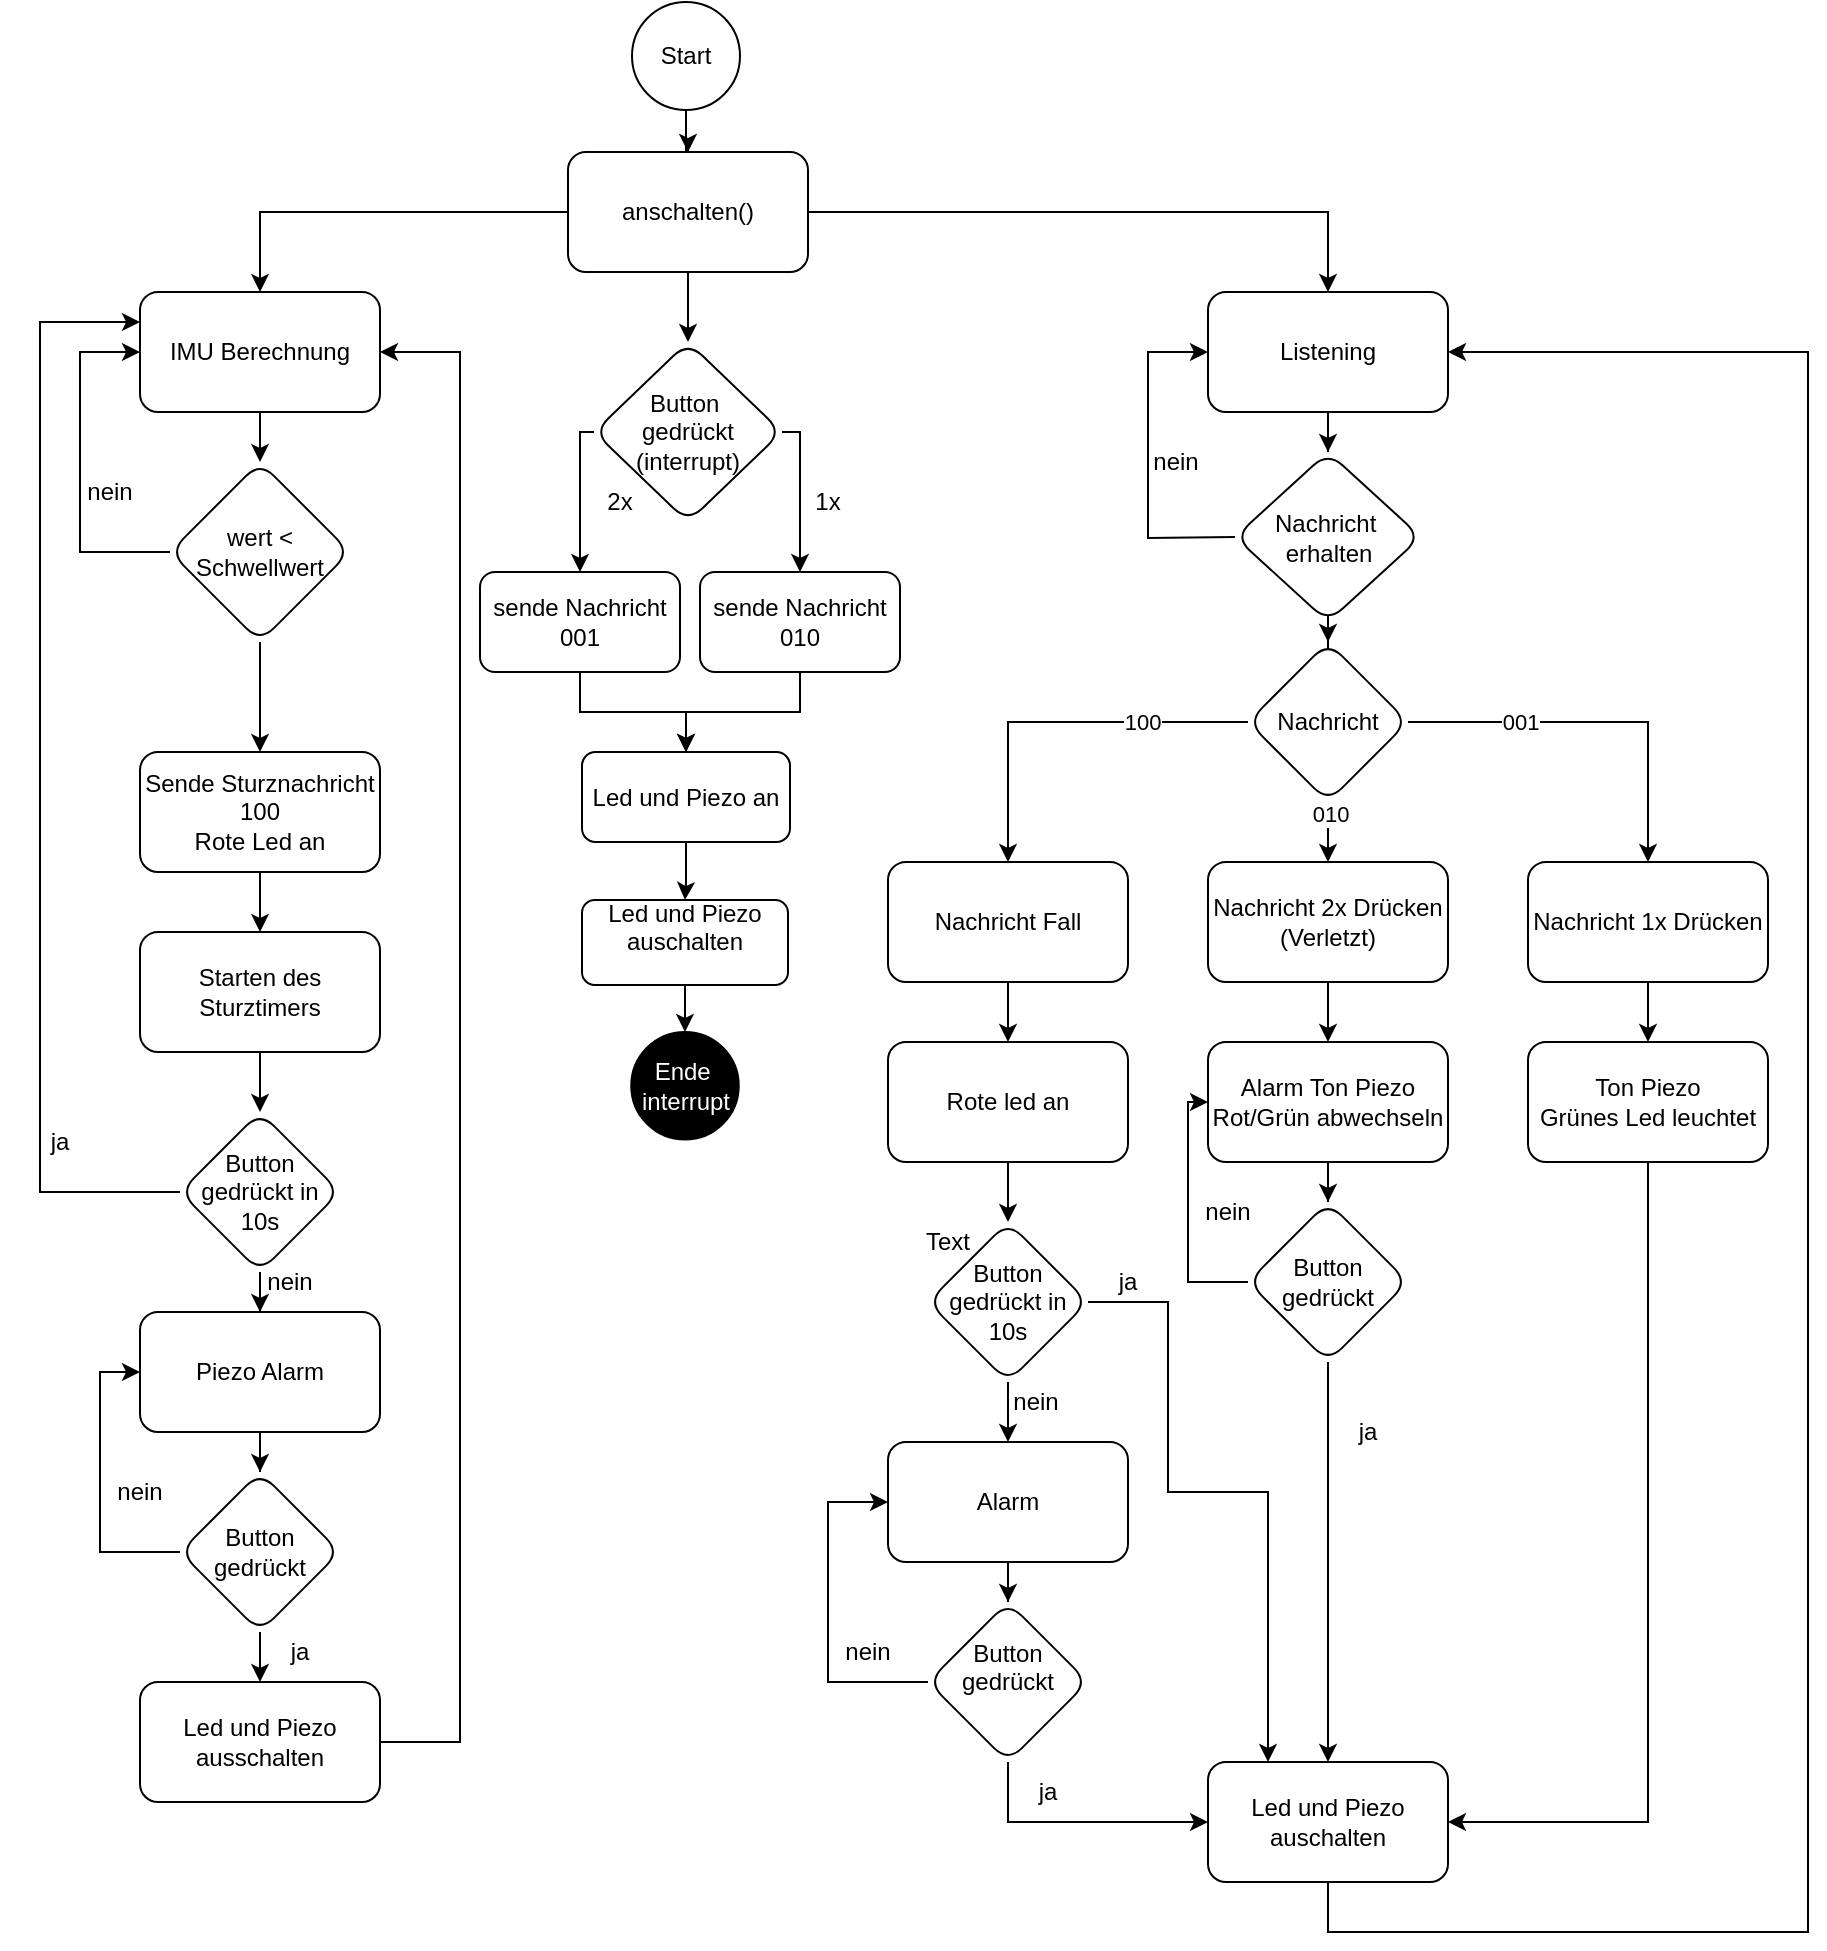 <mxfile version="26.0.10">
  <diagram name="Seite-1" id="jqhU-wzpe2pqnRoSyCOH">
    <mxGraphModel dx="1468" dy="963" grid="1" gridSize="10" guides="1" tooltips="1" connect="1" arrows="1" fold="1" page="1" pageScale="1" pageWidth="827" pageHeight="1169" math="0" shadow="0">
      <root>
        <mxCell id="0" />
        <mxCell id="1" parent="0" />
        <mxCell id="ixI-kwcJOR6OacHI1QgB-6" value="" style="edgeStyle=orthogonalEdgeStyle;rounded=0;orthogonalLoop=1;jettySize=auto;html=1;" edge="1" parent="1" source="ixI-kwcJOR6OacHI1QgB-1" target="ixI-kwcJOR6OacHI1QgB-5">
          <mxGeometry relative="1" as="geometry" />
        </mxCell>
        <mxCell id="ixI-kwcJOR6OacHI1QgB-1" value="Start" style="ellipse;whiteSpace=wrap;html=1;aspect=fixed;" vertex="1" parent="1">
          <mxGeometry x="346" y="135" width="54" height="54" as="geometry" />
        </mxCell>
        <mxCell id="ixI-kwcJOR6OacHI1QgB-8" value="" style="edgeStyle=orthogonalEdgeStyle;rounded=0;orthogonalLoop=1;jettySize=auto;html=1;" edge="1" parent="1" source="ixI-kwcJOR6OacHI1QgB-5" target="ixI-kwcJOR6OacHI1QgB-7">
          <mxGeometry relative="1" as="geometry" />
        </mxCell>
        <mxCell id="ixI-kwcJOR6OacHI1QgB-15" value="" style="edgeStyle=orthogonalEdgeStyle;rounded=0;orthogonalLoop=1;jettySize=auto;html=1;" edge="1" parent="1" source="ixI-kwcJOR6OacHI1QgB-5" target="ixI-kwcJOR6OacHI1QgB-14">
          <mxGeometry relative="1" as="geometry" />
        </mxCell>
        <mxCell id="ixI-kwcJOR6OacHI1QgB-104" value="" style="edgeStyle=orthogonalEdgeStyle;rounded=0;orthogonalLoop=1;jettySize=auto;html=1;" edge="1" parent="1" source="ixI-kwcJOR6OacHI1QgB-5" target="ixI-kwcJOR6OacHI1QgB-103">
          <mxGeometry relative="1" as="geometry" />
        </mxCell>
        <mxCell id="ixI-kwcJOR6OacHI1QgB-5" value="anschalten()" style="rounded=1;whiteSpace=wrap;html=1;" vertex="1" parent="1">
          <mxGeometry x="314" y="210" width="120" height="60" as="geometry" />
        </mxCell>
        <mxCell id="ixI-kwcJOR6OacHI1QgB-73" value="" style="edgeStyle=orthogonalEdgeStyle;rounded=0;orthogonalLoop=1;jettySize=auto;html=1;" edge="1" parent="1" source="ixI-kwcJOR6OacHI1QgB-7" target="ixI-kwcJOR6OacHI1QgB-9">
          <mxGeometry relative="1" as="geometry" />
        </mxCell>
        <mxCell id="ixI-kwcJOR6OacHI1QgB-7" value="Listening" style="whiteSpace=wrap;html=1;rounded=1;" vertex="1" parent="1">
          <mxGeometry x="634" y="280" width="120" height="60" as="geometry" />
        </mxCell>
        <mxCell id="ixI-kwcJOR6OacHI1QgB-37" value="" style="edgeStyle=orthogonalEdgeStyle;rounded=0;orthogonalLoop=1;jettySize=auto;html=1;" edge="1" parent="1" source="ixI-kwcJOR6OacHI1QgB-9" target="ixI-kwcJOR6OacHI1QgB-36">
          <mxGeometry relative="1" as="geometry" />
        </mxCell>
        <mxCell id="ixI-kwcJOR6OacHI1QgB-9" value="&lt;div&gt;Nachricht&amp;nbsp;&lt;/div&gt;&lt;div&gt;erhalten&lt;/div&gt;" style="rhombus;whiteSpace=wrap;html=1;rounded=1;" vertex="1" parent="1">
          <mxGeometry x="647.5" y="360" width="93" height="85" as="geometry" />
        </mxCell>
        <mxCell id="ixI-kwcJOR6OacHI1QgB-20" value="" style="edgeStyle=orthogonalEdgeStyle;rounded=0;orthogonalLoop=1;jettySize=auto;html=1;" edge="1" parent="1" source="ixI-kwcJOR6OacHI1QgB-14" target="ixI-kwcJOR6OacHI1QgB-19">
          <mxGeometry relative="1" as="geometry" />
        </mxCell>
        <mxCell id="ixI-kwcJOR6OacHI1QgB-14" value="IMU Berechnung" style="whiteSpace=wrap;html=1;rounded=1;" vertex="1" parent="1">
          <mxGeometry x="100" y="280" width="120" height="60" as="geometry" />
        </mxCell>
        <mxCell id="ixI-kwcJOR6OacHI1QgB-26" value="" style="edgeStyle=orthogonalEdgeStyle;rounded=0;orthogonalLoop=1;jettySize=auto;html=1;" edge="1" parent="1" source="ixI-kwcJOR6OacHI1QgB-19" target="ixI-kwcJOR6OacHI1QgB-25">
          <mxGeometry relative="1" as="geometry" />
        </mxCell>
        <mxCell id="ixI-kwcJOR6OacHI1QgB-19" value="wert &amp;lt; Schwellwert" style="rhombus;whiteSpace=wrap;html=1;rounded=1;" vertex="1" parent="1">
          <mxGeometry x="115" y="365" width="90" height="90" as="geometry" />
        </mxCell>
        <mxCell id="ixI-kwcJOR6OacHI1QgB-22" value="" style="endArrow=classic;html=1;rounded=0;exitX=0;exitY=0.5;exitDx=0;exitDy=0;entryX=0;entryY=0.5;entryDx=0;entryDy=0;" edge="1" parent="1" source="ixI-kwcJOR6OacHI1QgB-19" target="ixI-kwcJOR6OacHI1QgB-14">
          <mxGeometry width="50" height="50" relative="1" as="geometry">
            <mxPoint x="20" y="430" as="sourcePoint" />
            <mxPoint x="70" y="230" as="targetPoint" />
            <Array as="points">
              <mxPoint x="70" y="410" />
              <mxPoint x="70" y="310" />
            </Array>
          </mxGeometry>
        </mxCell>
        <mxCell id="ixI-kwcJOR6OacHI1QgB-23" value="nein" style="text;html=1;align=center;verticalAlign=middle;whiteSpace=wrap;rounded=0;" vertex="1" parent="1">
          <mxGeometry x="55" y="365" width="60" height="30" as="geometry" />
        </mxCell>
        <mxCell id="ixI-kwcJOR6OacHI1QgB-28" value="" style="edgeStyle=orthogonalEdgeStyle;rounded=0;orthogonalLoop=1;jettySize=auto;html=1;" edge="1" parent="1" source="ixI-kwcJOR6OacHI1QgB-25" target="ixI-kwcJOR6OacHI1QgB-27">
          <mxGeometry relative="1" as="geometry" />
        </mxCell>
        <mxCell id="ixI-kwcJOR6OacHI1QgB-25" value="&lt;div&gt;Sende Sturznachricht&lt;/div&gt;&lt;div&gt;100&lt;br&gt;&lt;/div&gt;&lt;div&gt;Rote Led an&lt;br&gt;&lt;/div&gt;" style="whiteSpace=wrap;html=1;rounded=1;" vertex="1" parent="1">
          <mxGeometry x="100" y="510" width="120" height="60" as="geometry" />
        </mxCell>
        <mxCell id="ixI-kwcJOR6OacHI1QgB-30" value="" style="edgeStyle=orthogonalEdgeStyle;rounded=0;orthogonalLoop=1;jettySize=auto;html=1;" edge="1" parent="1" source="ixI-kwcJOR6OacHI1QgB-27" target="ixI-kwcJOR6OacHI1QgB-29">
          <mxGeometry relative="1" as="geometry" />
        </mxCell>
        <mxCell id="ixI-kwcJOR6OacHI1QgB-27" value="Starten des Sturztimers" style="whiteSpace=wrap;html=1;rounded=1;" vertex="1" parent="1">
          <mxGeometry x="100" y="600" width="120" height="60" as="geometry" />
        </mxCell>
        <mxCell id="ixI-kwcJOR6OacHI1QgB-35" value="" style="edgeStyle=orthogonalEdgeStyle;rounded=0;orthogonalLoop=1;jettySize=auto;html=1;" edge="1" parent="1" source="ixI-kwcJOR6OacHI1QgB-29" target="ixI-kwcJOR6OacHI1QgB-34">
          <mxGeometry relative="1" as="geometry" />
        </mxCell>
        <mxCell id="ixI-kwcJOR6OacHI1QgB-29" value="Button gedrückt in 10s" style="rhombus;whiteSpace=wrap;html=1;rounded=1;" vertex="1" parent="1">
          <mxGeometry x="120" y="690" width="80" height="80" as="geometry" />
        </mxCell>
        <mxCell id="ixI-kwcJOR6OacHI1QgB-31" value="" style="endArrow=classic;html=1;rounded=0;exitX=0;exitY=0.5;exitDx=0;exitDy=0;entryX=0;entryY=0.25;entryDx=0;entryDy=0;" edge="1" parent="1" source="ixI-kwcJOR6OacHI1QgB-29" target="ixI-kwcJOR6OacHI1QgB-14">
          <mxGeometry width="50" height="50" relative="1" as="geometry">
            <mxPoint x="55" y="750" as="sourcePoint" />
            <mxPoint x="50" y="290" as="targetPoint" />
            <Array as="points">
              <mxPoint x="50" y="730" />
              <mxPoint x="50" y="295" />
            </Array>
          </mxGeometry>
        </mxCell>
        <mxCell id="ixI-kwcJOR6OacHI1QgB-32" value="ja" style="text;html=1;align=center;verticalAlign=middle;whiteSpace=wrap;rounded=0;" vertex="1" parent="1">
          <mxGeometry x="30" y="690" width="60" height="30" as="geometry" />
        </mxCell>
        <mxCell id="ixI-kwcJOR6OacHI1QgB-88" value="" style="edgeStyle=orthogonalEdgeStyle;rounded=0;orthogonalLoop=1;jettySize=auto;html=1;" edge="1" parent="1" source="ixI-kwcJOR6OacHI1QgB-34" target="ixI-kwcJOR6OacHI1QgB-87">
          <mxGeometry relative="1" as="geometry" />
        </mxCell>
        <mxCell id="ixI-kwcJOR6OacHI1QgB-34" value="Piezo Alarm" style="whiteSpace=wrap;html=1;rounded=1;" vertex="1" parent="1">
          <mxGeometry x="100" y="790" width="120" height="60" as="geometry" />
        </mxCell>
        <mxCell id="ixI-kwcJOR6OacHI1QgB-39" value="" style="edgeStyle=orthogonalEdgeStyle;rounded=0;orthogonalLoop=1;jettySize=auto;html=1;" edge="1" parent="1" source="ixI-kwcJOR6OacHI1QgB-36" target="ixI-kwcJOR6OacHI1QgB-38">
          <mxGeometry relative="1" as="geometry" />
        </mxCell>
        <mxCell id="ixI-kwcJOR6OacHI1QgB-74" value="001" style="edgeLabel;html=1;align=center;verticalAlign=middle;resizable=0;points=[];" vertex="1" connectable="0" parent="ixI-kwcJOR6OacHI1QgB-39">
          <mxGeometry x="-0.41" relative="1" as="geometry">
            <mxPoint as="offset" />
          </mxGeometry>
        </mxCell>
        <mxCell id="ixI-kwcJOR6OacHI1QgB-41" value="" style="edgeStyle=orthogonalEdgeStyle;rounded=0;orthogonalLoop=1;jettySize=auto;html=1;" edge="1" parent="1" source="ixI-kwcJOR6OacHI1QgB-36" target="ixI-kwcJOR6OacHI1QgB-40">
          <mxGeometry relative="1" as="geometry" />
        </mxCell>
        <mxCell id="ixI-kwcJOR6OacHI1QgB-76" value="010" style="edgeLabel;html=1;align=center;verticalAlign=middle;resizable=0;points=[];" vertex="1" connectable="0" parent="ixI-kwcJOR6OacHI1QgB-41">
          <mxGeometry x="-0.76" y="1" relative="1" as="geometry">
            <mxPoint as="offset" />
          </mxGeometry>
        </mxCell>
        <mxCell id="ixI-kwcJOR6OacHI1QgB-43" value="" style="edgeStyle=orthogonalEdgeStyle;rounded=0;orthogonalLoop=1;jettySize=auto;html=1;" edge="1" parent="1" source="ixI-kwcJOR6OacHI1QgB-36" target="ixI-kwcJOR6OacHI1QgB-42">
          <mxGeometry relative="1" as="geometry" />
        </mxCell>
        <mxCell id="ixI-kwcJOR6OacHI1QgB-75" value="100" style="edgeLabel;html=1;align=center;verticalAlign=middle;resizable=0;points=[];" vertex="1" connectable="0" parent="ixI-kwcJOR6OacHI1QgB-43">
          <mxGeometry x="-0.442" relative="1" as="geometry">
            <mxPoint as="offset" />
          </mxGeometry>
        </mxCell>
        <mxCell id="ixI-kwcJOR6OacHI1QgB-36" value="Nachricht" style="rhombus;whiteSpace=wrap;html=1;rounded=1;" vertex="1" parent="1">
          <mxGeometry x="654" y="455" width="80" height="80" as="geometry" />
        </mxCell>
        <mxCell id="ixI-kwcJOR6OacHI1QgB-45" value="" style="edgeStyle=orthogonalEdgeStyle;rounded=0;orthogonalLoop=1;jettySize=auto;html=1;" edge="1" parent="1" source="ixI-kwcJOR6OacHI1QgB-38" target="ixI-kwcJOR6OacHI1QgB-44">
          <mxGeometry relative="1" as="geometry" />
        </mxCell>
        <mxCell id="ixI-kwcJOR6OacHI1QgB-38" value="Nachricht 1x Drücken" style="whiteSpace=wrap;html=1;rounded=1;" vertex="1" parent="1">
          <mxGeometry x="794" y="565" width="120" height="60" as="geometry" />
        </mxCell>
        <mxCell id="ixI-kwcJOR6OacHI1QgB-47" value="" style="edgeStyle=orthogonalEdgeStyle;rounded=0;orthogonalLoop=1;jettySize=auto;html=1;" edge="1" parent="1" source="ixI-kwcJOR6OacHI1QgB-40" target="ixI-kwcJOR6OacHI1QgB-46">
          <mxGeometry relative="1" as="geometry" />
        </mxCell>
        <mxCell id="ixI-kwcJOR6OacHI1QgB-40" value="&lt;div&gt;Nachricht 2x Drücken&lt;/div&gt;&lt;div&gt;(Verletzt)&lt;br&gt;&lt;/div&gt;" style="whiteSpace=wrap;html=1;rounded=1;" vertex="1" parent="1">
          <mxGeometry x="634" y="565" width="120" height="60" as="geometry" />
        </mxCell>
        <mxCell id="ixI-kwcJOR6OacHI1QgB-49" value="" style="edgeStyle=orthogonalEdgeStyle;rounded=0;orthogonalLoop=1;jettySize=auto;html=1;" edge="1" parent="1" source="ixI-kwcJOR6OacHI1QgB-42" target="ixI-kwcJOR6OacHI1QgB-48">
          <mxGeometry relative="1" as="geometry" />
        </mxCell>
        <mxCell id="ixI-kwcJOR6OacHI1QgB-42" value="Nachricht Fall" style="rounded=1;whiteSpace=wrap;html=1;" vertex="1" parent="1">
          <mxGeometry x="474" y="565" width="120" height="60" as="geometry" />
        </mxCell>
        <mxCell id="ixI-kwcJOR6OacHI1QgB-44" value="&lt;div&gt;Ton Piezo&lt;/div&gt;&lt;div&gt;Grünes Led leuchtet&lt;br&gt;&lt;/div&gt;" style="whiteSpace=wrap;html=1;rounded=1;" vertex="1" parent="1">
          <mxGeometry x="794" y="655" width="120" height="60" as="geometry" />
        </mxCell>
        <mxCell id="ixI-kwcJOR6OacHI1QgB-55" value="" style="edgeStyle=orthogonalEdgeStyle;rounded=0;orthogonalLoop=1;jettySize=auto;html=1;" edge="1" parent="1" source="ixI-kwcJOR6OacHI1QgB-46" target="ixI-kwcJOR6OacHI1QgB-54">
          <mxGeometry relative="1" as="geometry" />
        </mxCell>
        <mxCell id="ixI-kwcJOR6OacHI1QgB-46" value="&lt;div&gt;Alarm Ton Piezo&lt;/div&gt;&lt;div&gt;Rot/Grün abwechseln&lt;br&gt;&lt;/div&gt;" style="whiteSpace=wrap;html=1;rounded=1;" vertex="1" parent="1">
          <mxGeometry x="634" y="655" width="120" height="60" as="geometry" />
        </mxCell>
        <mxCell id="ixI-kwcJOR6OacHI1QgB-51" value="" style="edgeStyle=orthogonalEdgeStyle;rounded=0;orthogonalLoop=1;jettySize=auto;html=1;" edge="1" parent="1" source="ixI-kwcJOR6OacHI1QgB-48" target="ixI-kwcJOR6OacHI1QgB-50">
          <mxGeometry relative="1" as="geometry" />
        </mxCell>
        <mxCell id="ixI-kwcJOR6OacHI1QgB-48" value="Rote led an" style="whiteSpace=wrap;html=1;rounded=1;" vertex="1" parent="1">
          <mxGeometry x="474" y="655" width="120" height="60" as="geometry" />
        </mxCell>
        <mxCell id="ixI-kwcJOR6OacHI1QgB-53" value="" style="edgeStyle=orthogonalEdgeStyle;rounded=0;orthogonalLoop=1;jettySize=auto;html=1;" edge="1" parent="1" source="ixI-kwcJOR6OacHI1QgB-50" target="ixI-kwcJOR6OacHI1QgB-52">
          <mxGeometry relative="1" as="geometry" />
        </mxCell>
        <mxCell id="ixI-kwcJOR6OacHI1QgB-50" value="Button gedrückt in 10s" style="rhombus;whiteSpace=wrap;html=1;rounded=1;" vertex="1" parent="1">
          <mxGeometry x="494" y="745" width="80" height="80" as="geometry" />
        </mxCell>
        <mxCell id="ixI-kwcJOR6OacHI1QgB-65" value="" style="edgeStyle=orthogonalEdgeStyle;rounded=0;orthogonalLoop=1;jettySize=auto;html=1;" edge="1" parent="1" source="ixI-kwcJOR6OacHI1QgB-52" target="ixI-kwcJOR6OacHI1QgB-64">
          <mxGeometry relative="1" as="geometry" />
        </mxCell>
        <mxCell id="ixI-kwcJOR6OacHI1QgB-52" value="Alarm" style="whiteSpace=wrap;html=1;rounded=1;" vertex="1" parent="1">
          <mxGeometry x="474" y="855" width="120" height="60" as="geometry" />
        </mxCell>
        <mxCell id="ixI-kwcJOR6OacHI1QgB-57" value="" style="edgeStyle=orthogonalEdgeStyle;rounded=0;orthogonalLoop=1;jettySize=auto;html=1;" edge="1" parent="1" source="ixI-kwcJOR6OacHI1QgB-54" target="ixI-kwcJOR6OacHI1QgB-56">
          <mxGeometry relative="1" as="geometry" />
        </mxCell>
        <mxCell id="ixI-kwcJOR6OacHI1QgB-54" value="Button gedrückt" style="rhombus;whiteSpace=wrap;html=1;rounded=1;" vertex="1" parent="1">
          <mxGeometry x="654" y="735" width="80" height="80" as="geometry" />
        </mxCell>
        <mxCell id="ixI-kwcJOR6OacHI1QgB-56" value="Led und Piezo auschalten" style="whiteSpace=wrap;html=1;rounded=1;" vertex="1" parent="1">
          <mxGeometry x="634" y="1015" width="120" height="60" as="geometry" />
        </mxCell>
        <mxCell id="ixI-kwcJOR6OacHI1QgB-60" value="" style="endArrow=classic;html=1;rounded=0;exitX=0;exitY=0.5;exitDx=0;exitDy=0;entryX=0;entryY=0.5;entryDx=0;entryDy=0;" edge="1" parent="1" source="ixI-kwcJOR6OacHI1QgB-54" target="ixI-kwcJOR6OacHI1QgB-46">
          <mxGeometry width="50" height="50" relative="1" as="geometry">
            <mxPoint x="604" y="780" as="sourcePoint" />
            <mxPoint x="654" y="730" as="targetPoint" />
            <Array as="points">
              <mxPoint x="624" y="775" />
              <mxPoint x="624" y="735" />
              <mxPoint x="624" y="685" />
            </Array>
          </mxGeometry>
        </mxCell>
        <mxCell id="ixI-kwcJOR6OacHI1QgB-61" value="nein" style="text;html=1;align=center;verticalAlign=middle;whiteSpace=wrap;rounded=0;" vertex="1" parent="1">
          <mxGeometry x="614" y="725" width="60" height="30" as="geometry" />
        </mxCell>
        <mxCell id="ixI-kwcJOR6OacHI1QgB-63" value="ja" style="text;html=1;align=center;verticalAlign=middle;whiteSpace=wrap;rounded=0;" vertex="1" parent="1">
          <mxGeometry x="684" y="835" width="60" height="30" as="geometry" />
        </mxCell>
        <mxCell id="ixI-kwcJOR6OacHI1QgB-64" value="&#xa;Button gedrückt&#xa;&#xa;" style="rhombus;whiteSpace=wrap;html=1;rounded=1;" vertex="1" parent="1">
          <mxGeometry x="494" y="935" width="80" height="80" as="geometry" />
        </mxCell>
        <mxCell id="ixI-kwcJOR6OacHI1QgB-66" value="" style="endArrow=classic;html=1;rounded=0;exitX=0;exitY=0.5;exitDx=0;exitDy=0;entryX=0;entryY=0.5;entryDx=0;entryDy=0;" edge="1" parent="1" source="ixI-kwcJOR6OacHI1QgB-64" target="ixI-kwcJOR6OacHI1QgB-52">
          <mxGeometry width="50" height="50" relative="1" as="geometry">
            <mxPoint x="384" y="975" as="sourcePoint" />
            <mxPoint x="434" y="925" as="targetPoint" />
            <Array as="points">
              <mxPoint x="444" y="975" />
              <mxPoint x="444" y="885" />
            </Array>
          </mxGeometry>
        </mxCell>
        <mxCell id="ixI-kwcJOR6OacHI1QgB-67" value="" style="endArrow=classic;html=1;rounded=0;exitX=0.5;exitY=1;exitDx=0;exitDy=0;" edge="1" parent="1" source="ixI-kwcJOR6OacHI1QgB-64" target="ixI-kwcJOR6OacHI1QgB-56">
          <mxGeometry width="50" height="50" relative="1" as="geometry">
            <mxPoint x="518" y="1075" as="sourcePoint" />
            <mxPoint x="568" y="1025" as="targetPoint" />
            <Array as="points">
              <mxPoint x="534" y="1045" />
            </Array>
          </mxGeometry>
        </mxCell>
        <mxCell id="ixI-kwcJOR6OacHI1QgB-68" value="nein" style="text;html=1;align=center;verticalAlign=middle;whiteSpace=wrap;rounded=0;" vertex="1" parent="1">
          <mxGeometry x="434" y="945" width="60" height="30" as="geometry" />
        </mxCell>
        <mxCell id="ixI-kwcJOR6OacHI1QgB-69" value="ja" style="text;html=1;align=center;verticalAlign=middle;whiteSpace=wrap;rounded=0;" vertex="1" parent="1">
          <mxGeometry x="524" y="1015" width="60" height="30" as="geometry" />
        </mxCell>
        <mxCell id="ixI-kwcJOR6OacHI1QgB-72" value="" style="endArrow=classic;html=1;rounded=0;exitX=0.5;exitY=1;exitDx=0;exitDy=0;entryX=1;entryY=0.5;entryDx=0;entryDy=0;" edge="1" parent="1" source="ixI-kwcJOR6OacHI1QgB-44" target="ixI-kwcJOR6OacHI1QgB-56">
          <mxGeometry width="50" height="50" relative="1" as="geometry">
            <mxPoint x="854" y="795" as="sourcePoint" />
            <mxPoint x="904" y="745" as="targetPoint" />
            <Array as="points">
              <mxPoint x="854" y="1045" />
            </Array>
          </mxGeometry>
        </mxCell>
        <mxCell id="ixI-kwcJOR6OacHI1QgB-77" value="" style="endArrow=classic;html=1;rounded=0;exitX=1;exitY=0.5;exitDx=0;exitDy=0;entryX=0.25;entryY=0;entryDx=0;entryDy=0;" edge="1" parent="1" source="ixI-kwcJOR6OacHI1QgB-50" target="ixI-kwcJOR6OacHI1QgB-56">
          <mxGeometry width="50" height="50" relative="1" as="geometry">
            <mxPoint x="594" y="830" as="sourcePoint" />
            <mxPoint x="644" y="780" as="targetPoint" />
            <Array as="points">
              <mxPoint x="614" y="785" />
              <mxPoint x="614" y="880" />
              <mxPoint x="664" y="880" />
            </Array>
          </mxGeometry>
        </mxCell>
        <mxCell id="ixI-kwcJOR6OacHI1QgB-78" value="Text" style="text;html=1;align=center;verticalAlign=middle;whiteSpace=wrap;rounded=0;" vertex="1" parent="1">
          <mxGeometry x="474" y="740" width="60" height="30" as="geometry" />
        </mxCell>
        <mxCell id="ixI-kwcJOR6OacHI1QgB-81" value="ja" style="text;html=1;align=center;verticalAlign=middle;whiteSpace=wrap;rounded=0;" vertex="1" parent="1">
          <mxGeometry x="564" y="760" width="60" height="30" as="geometry" />
        </mxCell>
        <mxCell id="ixI-kwcJOR6OacHI1QgB-82" value="nein" style="text;html=1;align=center;verticalAlign=middle;whiteSpace=wrap;rounded=0;" vertex="1" parent="1">
          <mxGeometry x="518" y="820" width="60" height="30" as="geometry" />
        </mxCell>
        <mxCell id="ixI-kwcJOR6OacHI1QgB-83" value="" style="endArrow=classic;html=1;rounded=0;exitX=0;exitY=0.5;exitDx=0;exitDy=0;entryX=0;entryY=0.5;entryDx=0;entryDy=0;" edge="1" parent="1" source="ixI-kwcJOR6OacHI1QgB-9" target="ixI-kwcJOR6OacHI1QgB-7">
          <mxGeometry width="50" height="50" relative="1" as="geometry">
            <mxPoint x="594" y="405" as="sourcePoint" />
            <mxPoint x="644" y="355" as="targetPoint" />
            <Array as="points">
              <mxPoint x="604" y="403" />
              <mxPoint x="604" y="310" />
            </Array>
          </mxGeometry>
        </mxCell>
        <mxCell id="ixI-kwcJOR6OacHI1QgB-84" value="nein" style="text;html=1;align=center;verticalAlign=middle;whiteSpace=wrap;rounded=0;" vertex="1" parent="1">
          <mxGeometry x="587.5" y="350" width="60" height="30" as="geometry" />
        </mxCell>
        <mxCell id="ixI-kwcJOR6OacHI1QgB-86" value="" style="endArrow=classic;html=1;rounded=0;exitX=0.5;exitY=1;exitDx=0;exitDy=0;entryX=1;entryY=0.5;entryDx=0;entryDy=0;" edge="1" parent="1" source="ixI-kwcJOR6OacHI1QgB-56" target="ixI-kwcJOR6OacHI1QgB-7">
          <mxGeometry width="50" height="50" relative="1" as="geometry">
            <mxPoint x="694" y="1140" as="sourcePoint" />
            <mxPoint x="744" y="1090" as="targetPoint" />
            <Array as="points">
              <mxPoint x="694" y="1100" />
              <mxPoint x="934" y="1100" />
              <mxPoint x="934" y="310" />
            </Array>
          </mxGeometry>
        </mxCell>
        <mxCell id="ixI-kwcJOR6OacHI1QgB-94" value="" style="edgeStyle=orthogonalEdgeStyle;rounded=0;orthogonalLoop=1;jettySize=auto;html=1;" edge="1" parent="1" source="ixI-kwcJOR6OacHI1QgB-87" target="ixI-kwcJOR6OacHI1QgB-93">
          <mxGeometry relative="1" as="geometry" />
        </mxCell>
        <mxCell id="ixI-kwcJOR6OacHI1QgB-87" value="&lt;br&gt;Button gedrückt&lt;br&gt;&lt;div&gt;&lt;br/&gt;&lt;/div&gt;" style="rhombus;whiteSpace=wrap;html=1;rounded=1;" vertex="1" parent="1">
          <mxGeometry x="120" y="870" width="80" height="80" as="geometry" />
        </mxCell>
        <mxCell id="ixI-kwcJOR6OacHI1QgB-89" value="nein" style="text;html=1;align=center;verticalAlign=middle;whiteSpace=wrap;rounded=0;" vertex="1" parent="1">
          <mxGeometry x="145" y="760" width="60" height="30" as="geometry" />
        </mxCell>
        <mxCell id="ixI-kwcJOR6OacHI1QgB-90" value="" style="endArrow=classic;html=1;rounded=0;exitX=0;exitY=0.5;exitDx=0;exitDy=0;entryX=0;entryY=0.5;entryDx=0;entryDy=0;" edge="1" parent="1" source="ixI-kwcJOR6OacHI1QgB-87" target="ixI-kwcJOR6OacHI1QgB-34">
          <mxGeometry width="50" height="50" relative="1" as="geometry">
            <mxPoint x="50" y="900" as="sourcePoint" />
            <mxPoint x="80" y="870" as="targetPoint" />
            <Array as="points">
              <mxPoint x="80" y="910" />
              <mxPoint x="80" y="820" />
            </Array>
          </mxGeometry>
        </mxCell>
        <mxCell id="ixI-kwcJOR6OacHI1QgB-91" value="nein" style="text;html=1;align=center;verticalAlign=middle;whiteSpace=wrap;rounded=0;" vertex="1" parent="1">
          <mxGeometry x="70" y="865" width="60" height="30" as="geometry" />
        </mxCell>
        <mxCell id="ixI-kwcJOR6OacHI1QgB-93" value="Led und Piezo ausschalten" style="whiteSpace=wrap;html=1;rounded=1;" vertex="1" parent="1">
          <mxGeometry x="100" y="975" width="120" height="60" as="geometry" />
        </mxCell>
        <mxCell id="ixI-kwcJOR6OacHI1QgB-95" value="ja" style="text;html=1;align=center;verticalAlign=middle;whiteSpace=wrap;rounded=0;" vertex="1" parent="1">
          <mxGeometry x="150" y="945" width="60" height="30" as="geometry" />
        </mxCell>
        <mxCell id="ixI-kwcJOR6OacHI1QgB-96" value="" style="endArrow=classic;html=1;rounded=0;exitX=1;exitY=0.5;exitDx=0;exitDy=0;entryX=1;entryY=0.5;entryDx=0;entryDy=0;" edge="1" parent="1" source="ixI-kwcJOR6OacHI1QgB-93" target="ixI-kwcJOR6OacHI1QgB-14">
          <mxGeometry width="50" height="50" relative="1" as="geometry">
            <mxPoint x="230" y="1065" as="sourcePoint" />
            <mxPoint x="280" y="1015" as="targetPoint" />
            <Array as="points">
              <mxPoint x="260" y="1005" />
              <mxPoint x="260" y="310" />
            </Array>
          </mxGeometry>
        </mxCell>
        <mxCell id="ixI-kwcJOR6OacHI1QgB-103" value="&lt;div&gt;Button&amp;nbsp;&lt;/div&gt;&lt;div&gt;gedrückt&lt;/div&gt;&lt;div&gt;(interrupt)&lt;br&gt;&lt;/div&gt;" style="rhombus;whiteSpace=wrap;html=1;rounded=1;" vertex="1" parent="1">
          <mxGeometry x="327" y="305" width="94" height="90" as="geometry" />
        </mxCell>
        <mxCell id="ixI-kwcJOR6OacHI1QgB-114" value="" style="edgeStyle=orthogonalEdgeStyle;rounded=0;orthogonalLoop=1;jettySize=auto;html=1;" edge="1" parent="1" source="ixI-kwcJOR6OacHI1QgB-105" target="ixI-kwcJOR6OacHI1QgB-113">
          <mxGeometry relative="1" as="geometry" />
        </mxCell>
        <mxCell id="ixI-kwcJOR6OacHI1QgB-105" value="&lt;div&gt;sende Nachricht&lt;/div&gt;&lt;div&gt;001&lt;br&gt;&lt;/div&gt;" style="whiteSpace=wrap;html=1;rounded=1;" vertex="1" parent="1">
          <mxGeometry x="270" y="420" width="100" height="50" as="geometry" />
        </mxCell>
        <mxCell id="ixI-kwcJOR6OacHI1QgB-115" value="" style="edgeStyle=orthogonalEdgeStyle;rounded=0;orthogonalLoop=1;jettySize=auto;html=1;" edge="1" parent="1" source="ixI-kwcJOR6OacHI1QgB-109" target="ixI-kwcJOR6OacHI1QgB-113">
          <mxGeometry relative="1" as="geometry" />
        </mxCell>
        <mxCell id="ixI-kwcJOR6OacHI1QgB-109" value="&lt;div&gt;sende Nachricht &lt;br&gt;&lt;/div&gt;&lt;div&gt;010&lt;br&gt;&lt;/div&gt;" style="whiteSpace=wrap;html=1;rounded=1;" vertex="1" parent="1">
          <mxGeometry x="380" y="420" width="100" height="50" as="geometry" />
        </mxCell>
        <mxCell id="ixI-kwcJOR6OacHI1QgB-119" value="" style="edgeStyle=orthogonalEdgeStyle;rounded=0;orthogonalLoop=1;jettySize=auto;html=1;" edge="1" parent="1" source="ixI-kwcJOR6OacHI1QgB-113" target="ixI-kwcJOR6OacHI1QgB-118">
          <mxGeometry relative="1" as="geometry" />
        </mxCell>
        <mxCell id="ixI-kwcJOR6OacHI1QgB-113" value="Led und Piezo an" style="whiteSpace=wrap;html=1;rounded=1;" vertex="1" parent="1">
          <mxGeometry x="321" y="510" width="104" height="45" as="geometry" />
        </mxCell>
        <mxCell id="ixI-kwcJOR6OacHI1QgB-116" value="1x" style="text;html=1;align=center;verticalAlign=middle;whiteSpace=wrap;rounded=0;" vertex="1" parent="1">
          <mxGeometry x="414" y="370" width="60" height="30" as="geometry" />
        </mxCell>
        <mxCell id="ixI-kwcJOR6OacHI1QgB-117" value="2x" style="text;html=1;align=center;verticalAlign=middle;whiteSpace=wrap;rounded=0;" vertex="1" parent="1">
          <mxGeometry x="310" y="370" width="60" height="30" as="geometry" />
        </mxCell>
        <mxCell id="ixI-kwcJOR6OacHI1QgB-125" value="" style="edgeStyle=orthogonalEdgeStyle;rounded=0;orthogonalLoop=1;jettySize=auto;html=1;" edge="1" parent="1" source="ixI-kwcJOR6OacHI1QgB-118" target="ixI-kwcJOR6OacHI1QgB-123">
          <mxGeometry relative="1" as="geometry" />
        </mxCell>
        <mxCell id="ixI-kwcJOR6OacHI1QgB-118" value="&#xa;Led und Piezo auschalten&#xa;&#xa;" style="whiteSpace=wrap;html=1;rounded=1;" vertex="1" parent="1">
          <mxGeometry x="321" y="584" width="103" height="42.5" as="geometry" />
        </mxCell>
        <mxCell id="ixI-kwcJOR6OacHI1QgB-121" value="" style="endArrow=classic;html=1;rounded=0;exitX=1;exitY=0.5;exitDx=0;exitDy=0;entryX=0.5;entryY=0;entryDx=0;entryDy=0;" edge="1" parent="1" source="ixI-kwcJOR6OacHI1QgB-103" target="ixI-kwcJOR6OacHI1QgB-109">
          <mxGeometry width="50" height="50" relative="1" as="geometry">
            <mxPoint x="444" y="350" as="sourcePoint" />
            <mxPoint x="494" y="300" as="targetPoint" />
            <Array as="points">
              <mxPoint x="430" y="350" />
            </Array>
          </mxGeometry>
        </mxCell>
        <mxCell id="ixI-kwcJOR6OacHI1QgB-122" value="" style="endArrow=classic;html=1;rounded=0;exitX=0;exitY=0.5;exitDx=0;exitDy=0;entryX=0.5;entryY=0;entryDx=0;entryDy=0;" edge="1" parent="1" source="ixI-kwcJOR6OacHI1QgB-103" target="ixI-kwcJOR6OacHI1QgB-105">
          <mxGeometry width="50" height="50" relative="1" as="geometry">
            <mxPoint x="277" y="335" as="sourcePoint" />
            <mxPoint x="327" y="285" as="targetPoint" />
            <Array as="points">
              <mxPoint x="320" y="350" />
            </Array>
          </mxGeometry>
        </mxCell>
        <mxCell id="ixI-kwcJOR6OacHI1QgB-123" value="&lt;div&gt;&lt;span style=&quot;color: rgb(255, 255, 255);&quot;&gt;Ende&amp;nbsp;&lt;/span&gt;&lt;/div&gt;&lt;div&gt;&lt;span style=&quot;color: light-dark(rgb(255, 255, 255), rgb(237, 237, 237));&quot;&gt;interrupt&lt;/span&gt;&lt;/div&gt;" style="ellipse;whiteSpace=wrap;html=1;aspect=fixed;fillColor=#000000;" vertex="1" parent="1">
          <mxGeometry x="345.62" y="650" width="53.75" height="53.75" as="geometry" />
        </mxCell>
      </root>
    </mxGraphModel>
  </diagram>
</mxfile>

